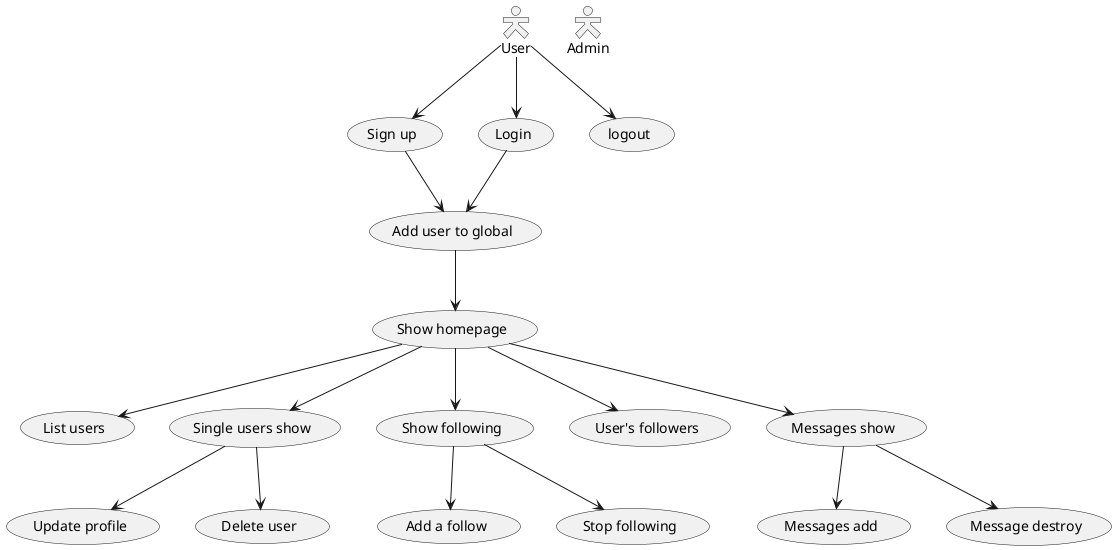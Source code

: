 @startuml Remember Together - use cases 
skinparam actorStyle Hollow

"User" as user
"Admin" as admin

"Sign up" as (signup)
"Login" as (do_login)
"Add user to global" as (add_user_to_g)
"List users" as (list_users)
"Single users show" as (users_show)
"Show following" as (show_following)
"User's followers" as (users_followers)
"Add a follow" as (add_follow)
"Stop following" as (stop_following)
"Update profile" as (profile)
"Delete user" as (delete_user)
"Messages add" as (messages_add)
"Messages show" as (messages_show)
"Message destroy" as (messages_destroy)
"Show homepage" as (homepage)

user --> (signup)
user --> (do_login)
user --> (logout)

(do_login) --> (add_user_to_g)
(signup) --> (add_user_to_g)
(add_user_to_g) --> (homepage)

(homepage) --> (list_users)
(homepage) --> (users_followers)

(homepage) --> (show_following)
(show_following) --> (add_follow)
(show_following) --> (stop_following)

(homepage) --> (users_show)
(users_show) --> (profile)
(users_show) --> (delete_user)

(homepage) -->(messages_show)
(messages_show) --> (messages_add)
(messages_show) --> (messages_destroy)


@enduml